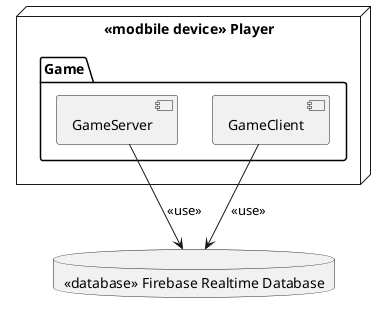 @startuml

node "<<modbile device>> Player" as PlayerOne {
    package "Game" {
        component "GameServer" as P1GameServer
        component "GameClient" as P1GameClient
    }
}

database "<<database>> Firebase Realtime Database" as Firebase

P1GameClient --> Firebase : <<use>>
P1GameServer --> Firebase : <<use>>

@enduml